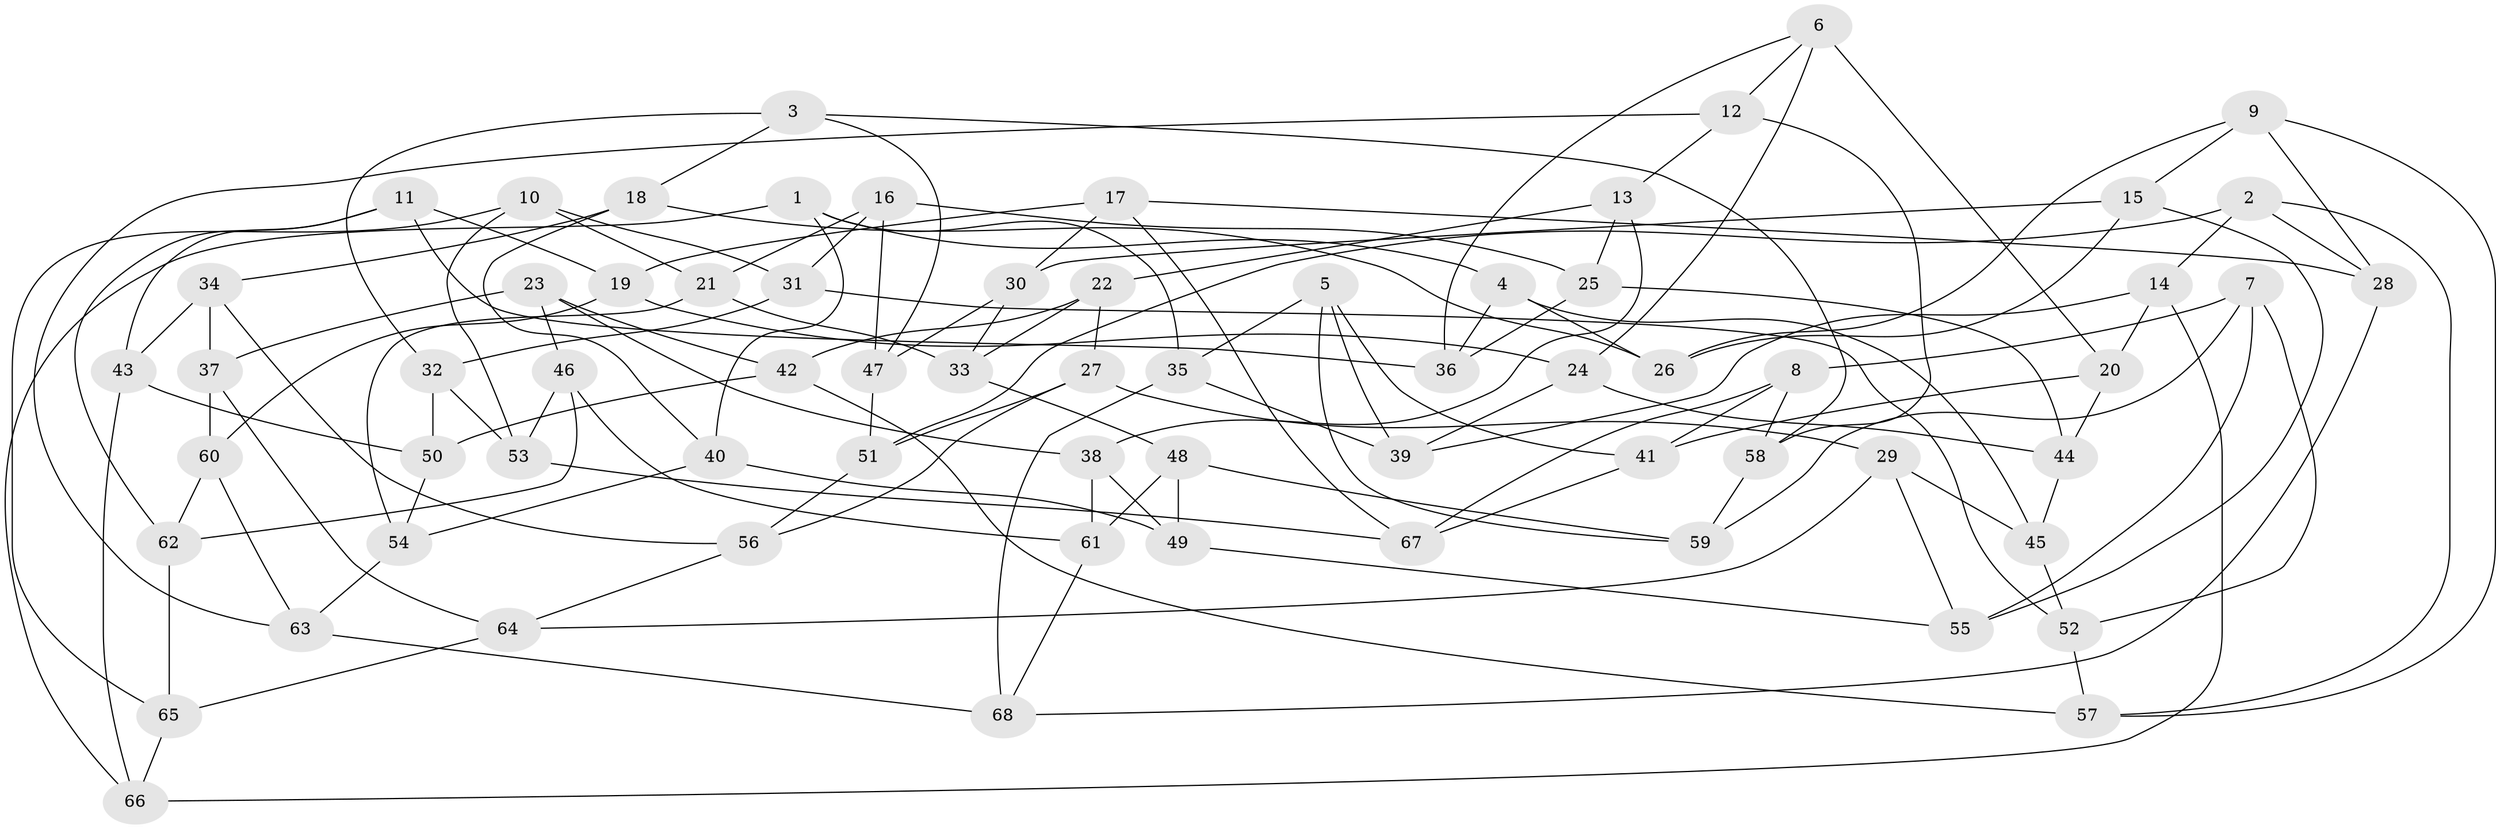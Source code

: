 // Generated by graph-tools (version 1.1) at 2025/26/03/09/25 03:26:56]
// undirected, 68 vertices, 136 edges
graph export_dot {
graph [start="1"]
  node [color=gray90,style=filled];
  1;
  2;
  3;
  4;
  5;
  6;
  7;
  8;
  9;
  10;
  11;
  12;
  13;
  14;
  15;
  16;
  17;
  18;
  19;
  20;
  21;
  22;
  23;
  24;
  25;
  26;
  27;
  28;
  29;
  30;
  31;
  32;
  33;
  34;
  35;
  36;
  37;
  38;
  39;
  40;
  41;
  42;
  43;
  44;
  45;
  46;
  47;
  48;
  49;
  50;
  51;
  52;
  53;
  54;
  55;
  56;
  57;
  58;
  59;
  60;
  61;
  62;
  63;
  64;
  65;
  66;
  67;
  68;
  1 -- 4;
  1 -- 35;
  1 -- 40;
  1 -- 66;
  2 -- 28;
  2 -- 14;
  2 -- 51;
  2 -- 57;
  3 -- 47;
  3 -- 58;
  3 -- 18;
  3 -- 32;
  4 -- 45;
  4 -- 36;
  4 -- 26;
  5 -- 39;
  5 -- 41;
  5 -- 59;
  5 -- 35;
  6 -- 12;
  6 -- 20;
  6 -- 36;
  6 -- 24;
  7 -- 55;
  7 -- 59;
  7 -- 52;
  7 -- 8;
  8 -- 41;
  8 -- 58;
  8 -- 67;
  9 -- 26;
  9 -- 57;
  9 -- 15;
  9 -- 28;
  10 -- 21;
  10 -- 31;
  10 -- 53;
  10 -- 65;
  11 -- 43;
  11 -- 62;
  11 -- 36;
  11 -- 19;
  12 -- 58;
  12 -- 13;
  12 -- 63;
  13 -- 38;
  13 -- 25;
  13 -- 22;
  14 -- 66;
  14 -- 39;
  14 -- 20;
  15 -- 26;
  15 -- 30;
  15 -- 55;
  16 -- 21;
  16 -- 47;
  16 -- 25;
  16 -- 31;
  17 -- 19;
  17 -- 28;
  17 -- 67;
  17 -- 30;
  18 -- 34;
  18 -- 40;
  18 -- 26;
  19 -- 60;
  19 -- 24;
  20 -- 41;
  20 -- 44;
  21 -- 33;
  21 -- 54;
  22 -- 33;
  22 -- 42;
  22 -- 27;
  23 -- 37;
  23 -- 46;
  23 -- 38;
  23 -- 42;
  24 -- 44;
  24 -- 39;
  25 -- 44;
  25 -- 36;
  27 -- 56;
  27 -- 29;
  27 -- 51;
  28 -- 68;
  29 -- 45;
  29 -- 55;
  29 -- 64;
  30 -- 33;
  30 -- 47;
  31 -- 52;
  31 -- 32;
  32 -- 50;
  32 -- 53;
  33 -- 48;
  34 -- 56;
  34 -- 37;
  34 -- 43;
  35 -- 39;
  35 -- 68;
  37 -- 64;
  37 -- 60;
  38 -- 61;
  38 -- 49;
  40 -- 49;
  40 -- 54;
  41 -- 67;
  42 -- 57;
  42 -- 50;
  43 -- 66;
  43 -- 50;
  44 -- 45;
  45 -- 52;
  46 -- 53;
  46 -- 61;
  46 -- 62;
  47 -- 51;
  48 -- 61;
  48 -- 59;
  48 -- 49;
  49 -- 55;
  50 -- 54;
  51 -- 56;
  52 -- 57;
  53 -- 67;
  54 -- 63;
  56 -- 64;
  58 -- 59;
  60 -- 63;
  60 -- 62;
  61 -- 68;
  62 -- 65;
  63 -- 68;
  64 -- 65;
  65 -- 66;
}
